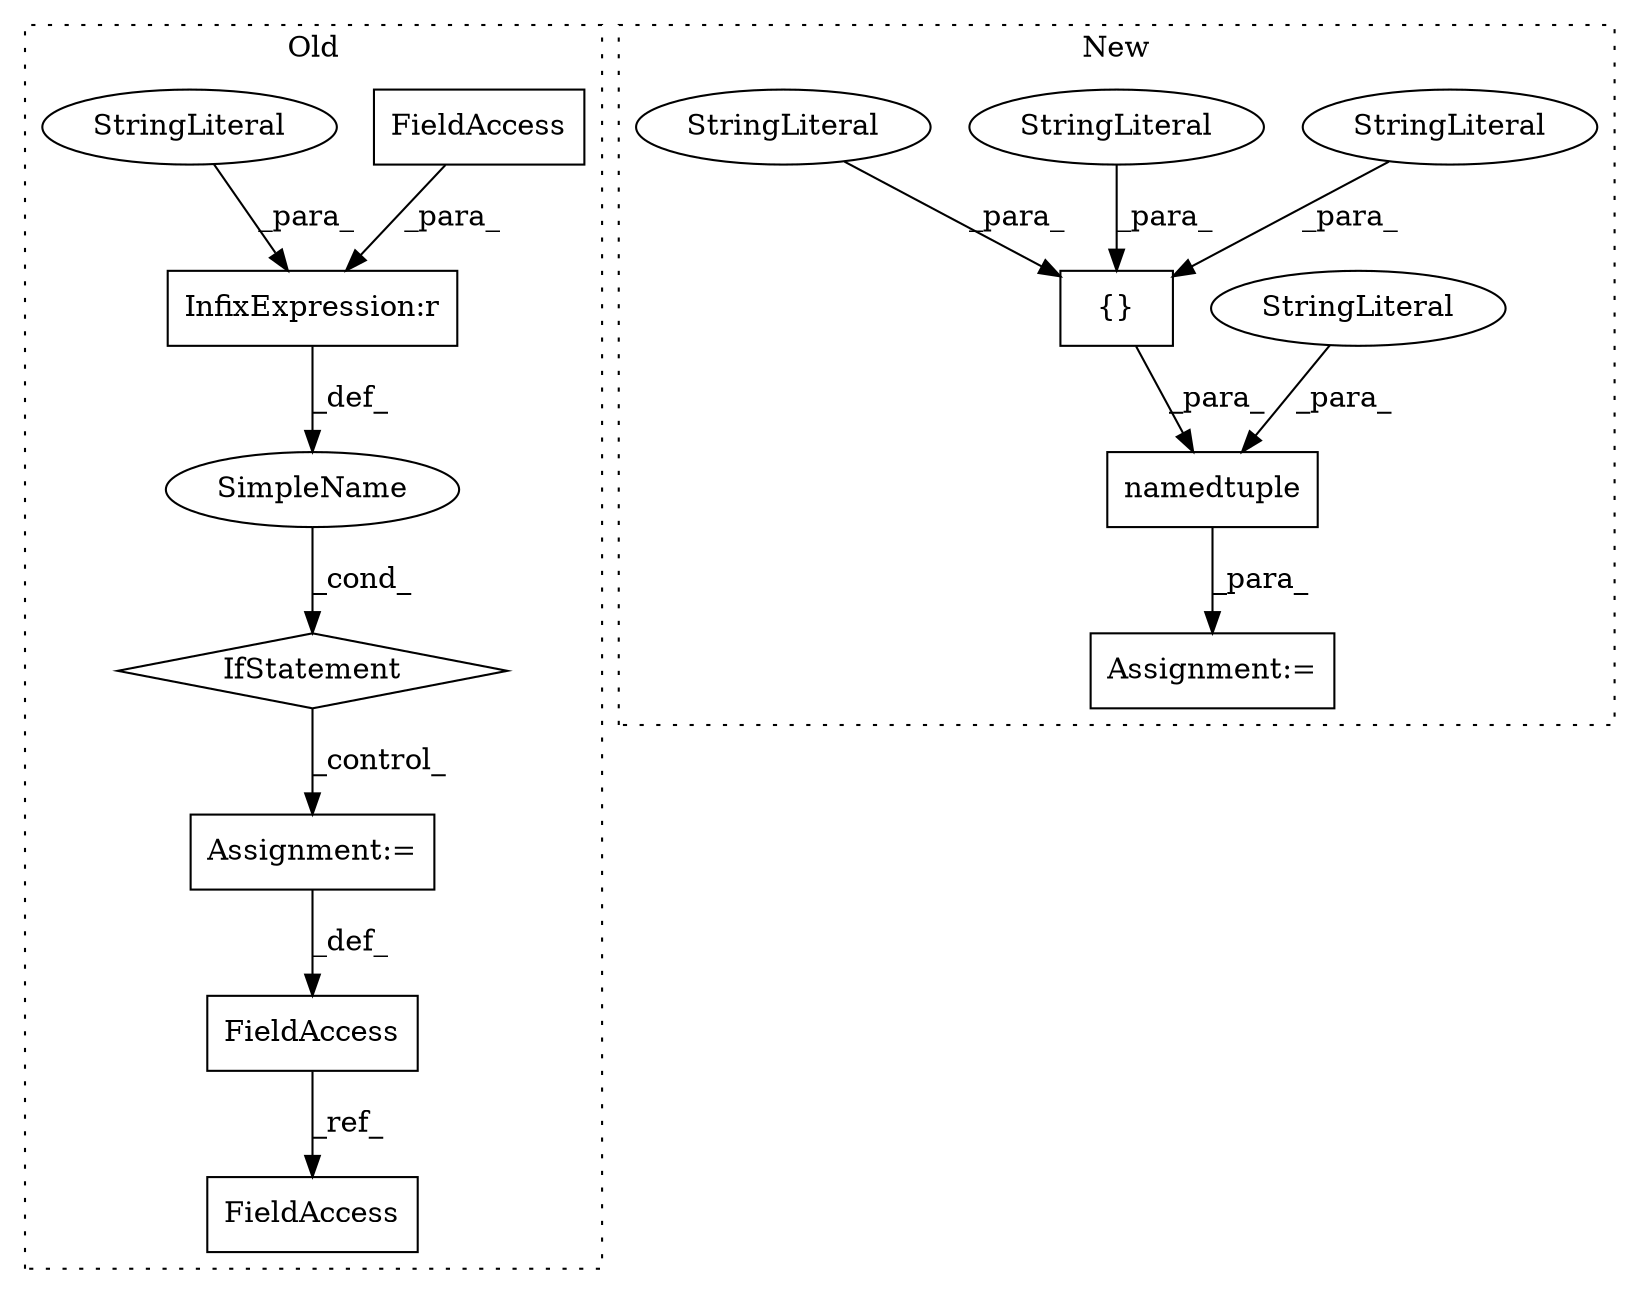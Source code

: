 digraph G {
subgraph cluster0 {
1 [label="IfStatement" a="25" s="2309,2335" l="4,2" shape="diamond"];
5 [label="InfixExpression:r" a="27" s="2321" l="4" shape="box"];
6 [label="FieldAccess" a="22" s="2313" l="8" shape="box"];
7 [label="StringLiteral" a="45" s="2325" l="10" shape="ellipse"];
11 [label="SimpleName" a="42" s="" l="" shape="ellipse"];
12 [label="Assignment:=" a="7" s="2348" l="1" shape="box"];
14 [label="FieldAccess" a="22" s="2345" l="3" shape="box"];
15 [label="FieldAccess" a="22" s="2415" l="3" shape="box"];
label = "Old";
style="dotted";
}
subgraph cluster1 {
2 [label="namedtuple" a="32" s="2827,2909" l="11,1" shape="box"];
3 [label="Assignment:=" a="7" s="2814" l="1" shape="box"];
4 [label="StringLiteral" a="45" s="2838" l="12" shape="ellipse"];
8 [label="{}" a="4" s="2863,2908" l="1,1" shape="box"];
9 [label="StringLiteral" a="45" s="2864" l="7" shape="ellipse"];
10 [label="StringLiteral" a="45" s="2890" l="6" shape="ellipse"];
13 [label="StringLiteral" a="45" s="2872" l="8" shape="ellipse"];
label = "New";
style="dotted";
}
1 -> 12 [label="_control_"];
2 -> 3 [label="_para_"];
4 -> 2 [label="_para_"];
5 -> 11 [label="_def_"];
6 -> 5 [label="_para_"];
7 -> 5 [label="_para_"];
8 -> 2 [label="_para_"];
9 -> 8 [label="_para_"];
10 -> 8 [label="_para_"];
11 -> 1 [label="_cond_"];
12 -> 14 [label="_def_"];
13 -> 8 [label="_para_"];
14 -> 15 [label="_ref_"];
}
